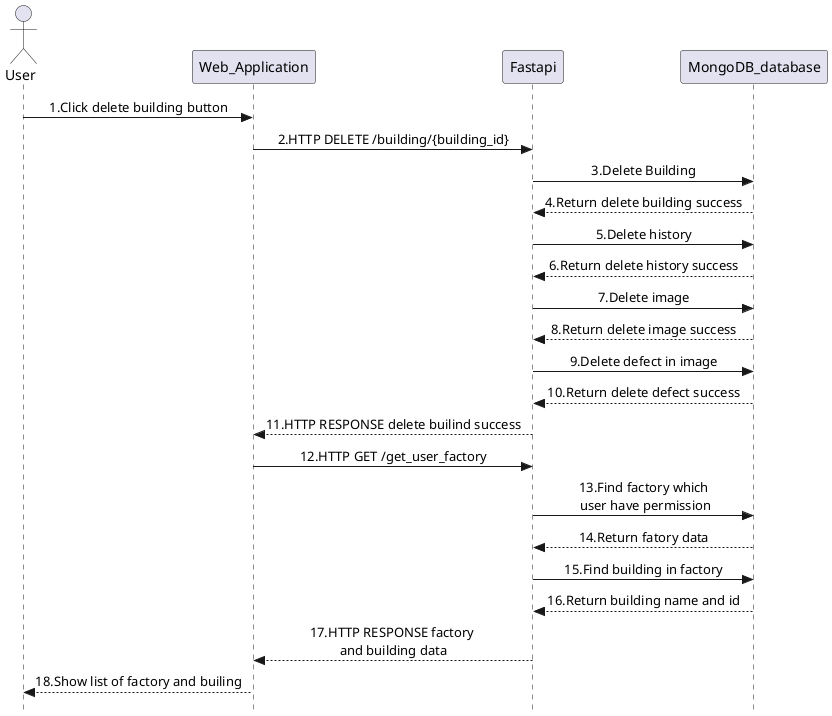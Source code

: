 @startuml Roof_Surface_deleteBuilding
skinparam Style strictuml
skinparam SequenceMessageAlignment center
actor User as user
participant Web_Application as web_app
participant Fastapi as fastapi
participant MongoDB_database as base
user -> web_app : 1.Click delete building button
web_app -> fastapi : 2.HTTP DELETE /building/{building_id}
fastapi -> base : 3.Delete Building
base --> fastapi : 4.Return delete building success 
fastapi -> base : 5.Delete history
base --> fastapi : 6.Return delete history success
fastapi -> base : 7.Delete image
base --> fastapi : 8.Return delete image success
fastapi -> base : 9.Delete defect in image
base --> fastapi : 10.Return delete defect success
fastapi --> web_app : 11.HTTP RESPONSE delete builind success
web_app -> fastapi : 12.HTTP GET /get_user_factory
fastapi -> base : 13.Find factory which\n user have permission 
base --> fastapi : 14.Return fatory data
fastapi -> base : 15.Find building in factory
base --> fastapi : 16.Return building name and id
fastapi --> web_app : 17.HTTP RESPONSE factory \nand building data
web_app --> user : 18.Show list of factory and builing
@enduml